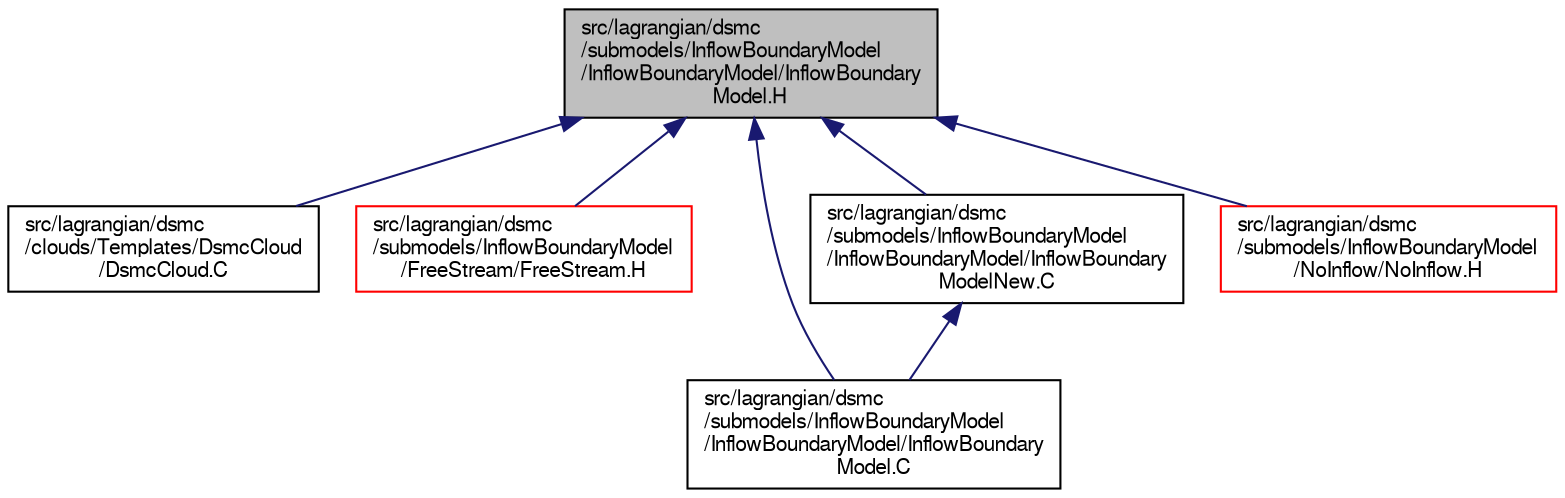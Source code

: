 digraph "src/lagrangian/dsmc/submodels/InflowBoundaryModel/InflowBoundaryModel/InflowBoundaryModel.H"
{
  bgcolor="transparent";
  edge [fontname="FreeSans",fontsize="10",labelfontname="FreeSans",labelfontsize="10"];
  node [fontname="FreeSans",fontsize="10",shape=record];
  Node85 [label="src/lagrangian/dsmc\l/submodels/InflowBoundaryModel\l/InflowBoundaryModel/InflowBoundary\lModel.H",height=0.2,width=0.4,color="black", fillcolor="grey75", style="filled", fontcolor="black"];
  Node85 -> Node86 [dir="back",color="midnightblue",fontsize="10",style="solid",fontname="FreeSans"];
  Node86 [label="src/lagrangian/dsmc\l/clouds/Templates/DsmcCloud\l/DsmcCloud.C",height=0.2,width=0.4,color="black",URL="$a05024.html"];
  Node85 -> Node87 [dir="back",color="midnightblue",fontsize="10",style="solid",fontname="FreeSans"];
  Node87 [label="src/lagrangian/dsmc\l/submodels/InflowBoundaryModel\l/FreeStream/FreeStream.H",height=0.2,width=0.4,color="red",URL="$a05093.html"];
  Node85 -> Node90 [dir="back",color="midnightblue",fontsize="10",style="solid",fontname="FreeSans"];
  Node90 [label="src/lagrangian/dsmc\l/submodels/InflowBoundaryModel\l/InflowBoundaryModel/InflowBoundary\lModel.C",height=0.2,width=0.4,color="black",URL="$a05096.html"];
  Node85 -> Node91 [dir="back",color="midnightblue",fontsize="10",style="solid",fontname="FreeSans"];
  Node91 [label="src/lagrangian/dsmc\l/submodels/InflowBoundaryModel\l/InflowBoundaryModel/InflowBoundary\lModelNew.C",height=0.2,width=0.4,color="black",URL="$a05102.html"];
  Node91 -> Node90 [dir="back",color="midnightblue",fontsize="10",style="solid",fontname="FreeSans"];
  Node85 -> Node92 [dir="back",color="midnightblue",fontsize="10",style="solid",fontname="FreeSans"];
  Node92 [label="src/lagrangian/dsmc\l/submodels/InflowBoundaryModel\l/NoInflow/NoInflow.H",height=0.2,width=0.4,color="red",URL="$a05108.html"];
}
